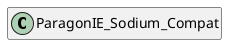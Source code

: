 @startuml
set namespaceSeparator \\
hide members
hide << alias >> circle

class ParagonIE_Sodium_Compat
@enduml
